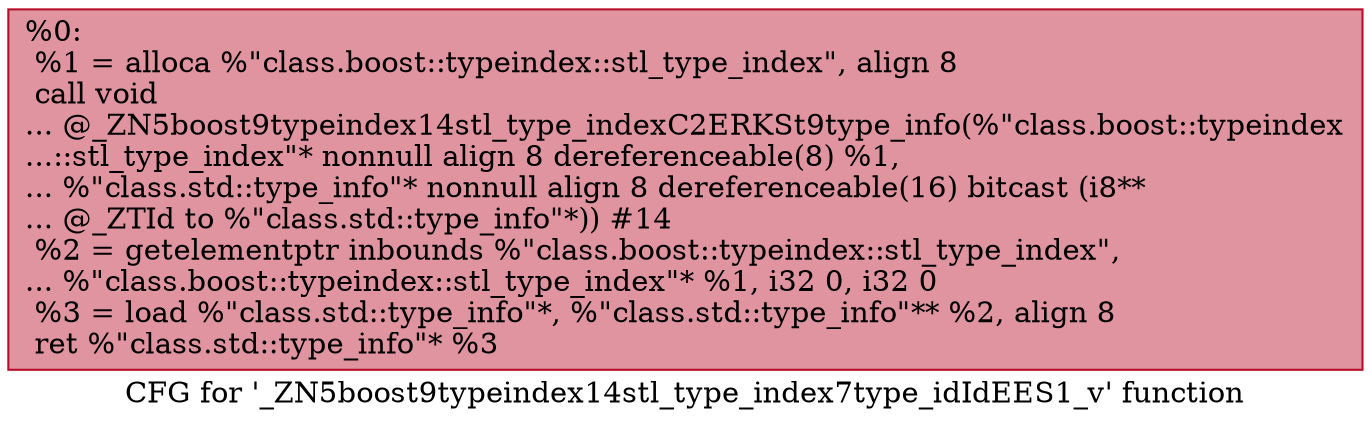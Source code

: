 digraph "CFG for '_ZN5boost9typeindex14stl_type_index7type_idIdEES1_v' function" {
	label="CFG for '_ZN5boost9typeindex14stl_type_index7type_idIdEES1_v' function";

	Node0x55aa9bbb6660 [shape=record,color="#b70d28ff", style=filled, fillcolor="#b70d2870",label="{%0:\l  %1 = alloca %\"class.boost::typeindex::stl_type_index\", align 8\l  call void\l... @_ZN5boost9typeindex14stl_type_indexC2ERKSt9type_info(%\"class.boost::typeindex\l...::stl_type_index\"* nonnull align 8 dereferenceable(8) %1,\l... %\"class.std::type_info\"* nonnull align 8 dereferenceable(16) bitcast (i8**\l... @_ZTId to %\"class.std::type_info\"*)) #14\l  %2 = getelementptr inbounds %\"class.boost::typeindex::stl_type_index\",\l... %\"class.boost::typeindex::stl_type_index\"* %1, i32 0, i32 0\l  %3 = load %\"class.std::type_info\"*, %\"class.std::type_info\"** %2, align 8\l  ret %\"class.std::type_info\"* %3\l}"];
}

